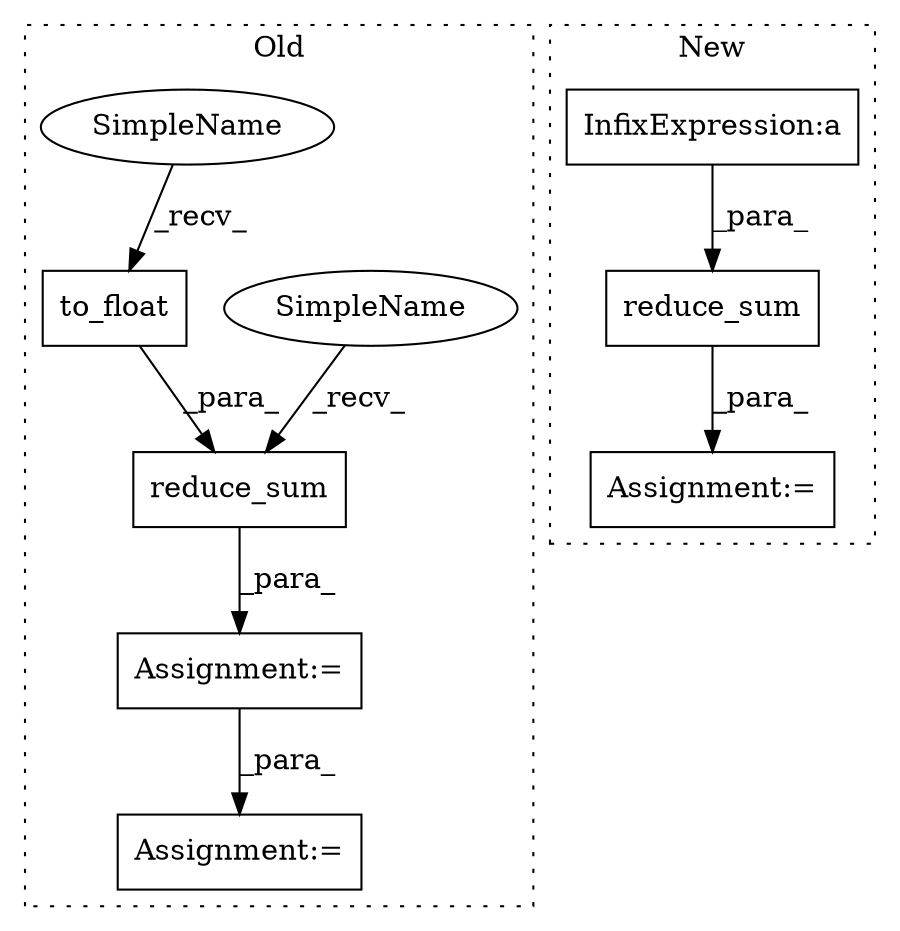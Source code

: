 digraph G {
subgraph cluster0 {
1 [label="to_float" a="32" s="33041,33055" l="9,1" shape="box"];
4 [label="Assignment:=" a="7" s="33449" l="30" shape="box"];
5 [label="reduce_sum" a="32" s="33221,33241" l="11,1" shape="box"];
7 [label="Assignment:=" a="7" s="33198" l="12" shape="box"];
8 [label="SimpleName" a="42" s="33210" l="10" shape="ellipse"];
9 [label="SimpleName" a="42" s="33030" l="10" shape="ellipse"];
label = "Old";
style="dotted";
}
subgraph cluster1 {
2 [label="reduce_sum" a="32" s="33067,33112" l="11,1" shape="box"];
3 [label="Assignment:=" a="7" s="33055" l="1" shape="box"];
6 [label="InfixExpression:a" a="27" s="33091" l="3" shape="box"];
label = "New";
style="dotted";
}
1 -> 5 [label="_para_"];
2 -> 3 [label="_para_"];
5 -> 7 [label="_para_"];
6 -> 2 [label="_para_"];
7 -> 4 [label="_para_"];
8 -> 5 [label="_recv_"];
9 -> 1 [label="_recv_"];
}